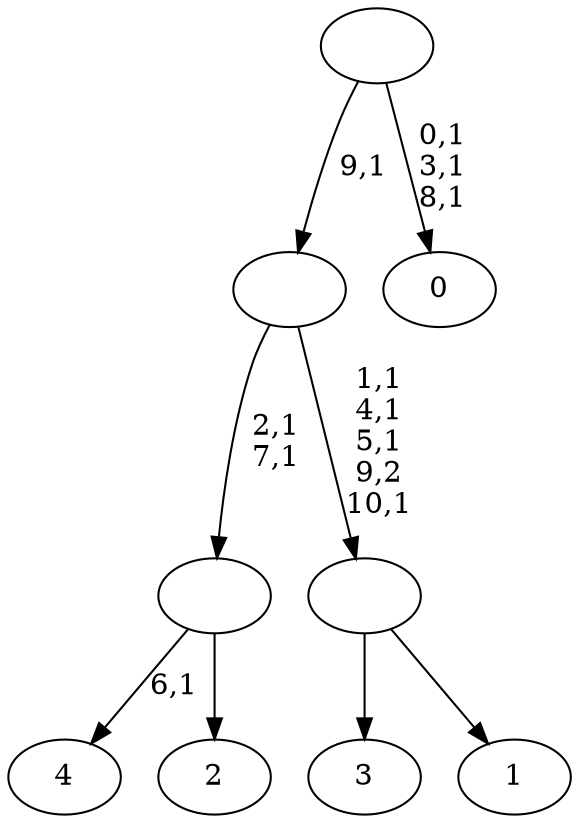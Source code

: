 digraph T {
	16 [label="4"]
	14 [label="3"]
	13 [label="2"]
	12 [label=""]
	10 [label="1"]
	9 [label=""]
	5 [label=""]
	4 [label="0"]
	0 [label=""]
	12 -> 16 [label="6,1"]
	12 -> 13 [label=""]
	9 -> 14 [label=""]
	9 -> 10 [label=""]
	5 -> 9 [label="1,1\n4,1\n5,1\n9,2\n10,1"]
	5 -> 12 [label="2,1\n7,1"]
	0 -> 4 [label="0,1\n3,1\n8,1"]
	0 -> 5 [label="9,1"]
}
